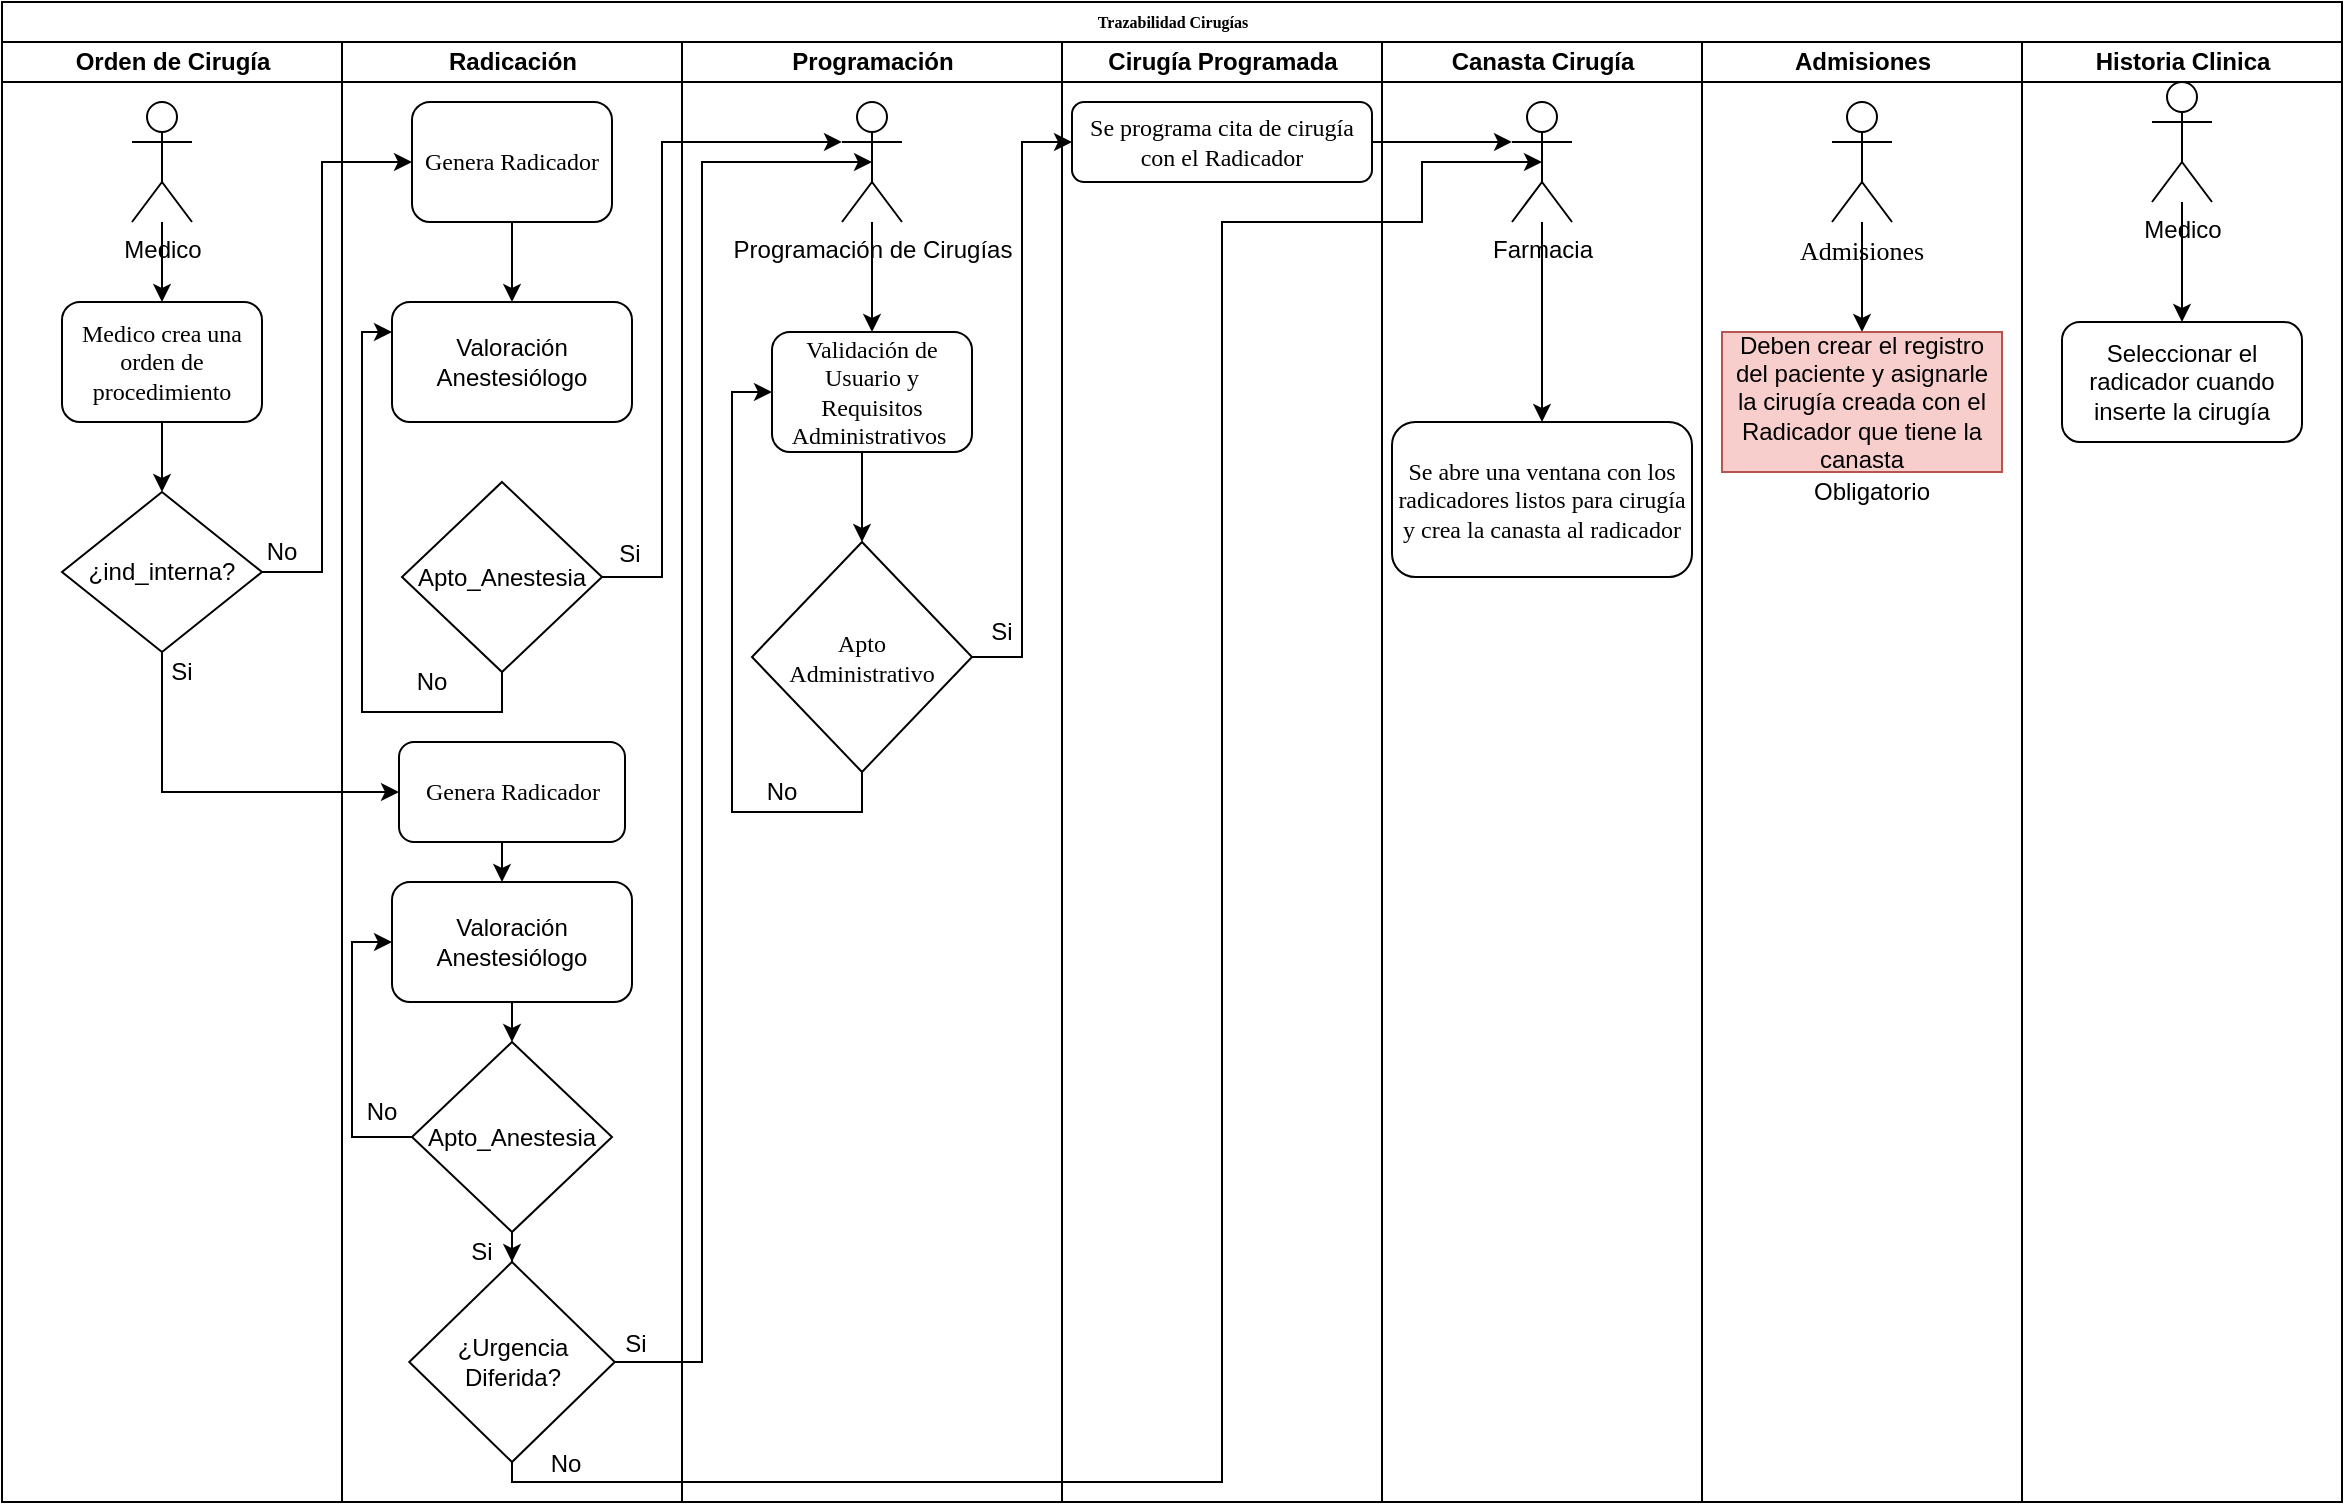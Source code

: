 <mxfile version="24.8.4">
  <diagram name="Page-1" id="74e2e168-ea6b-b213-b513-2b3c1d86103e">
    <mxGraphModel dx="947" dy="575" grid="1" gridSize="10" guides="1" tooltips="1" connect="1" arrows="1" fold="1" page="1" pageScale="1" pageWidth="1100" pageHeight="850" background="none" math="0" shadow="0">
      <root>
        <mxCell id="0" />
        <mxCell id="1" parent="0" />
        <mxCell id="77e6c97f196da883-1" value="Trazabilidad Cirugías" style="swimlane;html=1;childLayout=stackLayout;startSize=20;rounded=0;shadow=0;labelBackgroundColor=none;strokeWidth=1;fontFamily=Verdana;fontSize=8;align=center;" parent="1" vertex="1">
          <mxGeometry x="80" y="40" width="1170" height="750" as="geometry" />
        </mxCell>
        <mxCell id="77e6c97f196da883-2" value="Orden de Cirugía" style="swimlane;html=1;startSize=20;" parent="77e6c97f196da883-1" vertex="1">
          <mxGeometry y="20" width="170" height="730" as="geometry" />
        </mxCell>
        <mxCell id="L7PCwn_2ADVUuU102BkU-18" value="No" style="text;html=1;align=center;verticalAlign=middle;whiteSpace=wrap;rounded=0;" parent="77e6c97f196da883-2" vertex="1">
          <mxGeometry x="110" y="240" width="60" height="30" as="geometry" />
        </mxCell>
        <mxCell id="L7PCwn_2ADVUuU102BkU-53" value="Medico" style="shape=umlActor;verticalLabelPosition=bottom;verticalAlign=top;html=1;outlineConnect=0;" parent="77e6c97f196da883-2" vertex="1">
          <mxGeometry x="65" y="30" width="30" height="60" as="geometry" />
        </mxCell>
        <mxCell id="77e6c97f196da883-8" value="&lt;font style=&quot;font-size: 12px;&quot;&gt;Medico crea una orden de procedimiento&lt;/font&gt;" style="rounded=1;whiteSpace=wrap;html=1;shadow=0;labelBackgroundColor=none;strokeWidth=1;fontFamily=Verdana;fontSize=8;align=center;" parent="77e6c97f196da883-2" vertex="1">
          <mxGeometry x="30" y="130" width="100" height="60" as="geometry" />
        </mxCell>
        <mxCell id="L7PCwn_2ADVUuU102BkU-54" value="" style="edgeStyle=orthogonalEdgeStyle;rounded=0;orthogonalLoop=1;jettySize=auto;html=1;" parent="77e6c97f196da883-2" source="L7PCwn_2ADVUuU102BkU-53" target="77e6c97f196da883-8" edge="1">
          <mxGeometry relative="1" as="geometry" />
        </mxCell>
        <mxCell id="cLltMPZeHG3RYmDiKCV2-26" value="Si" style="text;html=1;align=center;verticalAlign=middle;whiteSpace=wrap;rounded=0;" vertex="1" parent="77e6c97f196da883-2">
          <mxGeometry x="70" y="300" width="40" height="30" as="geometry" />
        </mxCell>
        <mxCell id="77e6c97f196da883-3" value="Radicación" style="swimlane;html=1;startSize=20;" parent="77e6c97f196da883-1" vertex="1">
          <mxGeometry x="170" y="20" width="170" height="730" as="geometry" />
        </mxCell>
        <mxCell id="cLltMPZeHG3RYmDiKCV2-19" style="edgeStyle=orthogonalEdgeStyle;rounded=0;orthogonalLoop=1;jettySize=auto;html=1;exitX=0.5;exitY=1;exitDx=0;exitDy=0;entryX=0;entryY=0.5;entryDx=0;entryDy=0;" edge="1" parent="77e6c97f196da883-3" source="L7PCwn_2ADVUuU102BkU-1" target="cLltMPZeHG3RYmDiKCV2-18">
          <mxGeometry relative="1" as="geometry" />
        </mxCell>
        <mxCell id="L7PCwn_2ADVUuU102BkU-1" value="¿ind_interna?" style="rhombus;whiteSpace=wrap;html=1;" parent="77e6c97f196da883-3" vertex="1">
          <mxGeometry x="-140" y="225" width="100" height="80" as="geometry" />
        </mxCell>
        <mxCell id="L7PCwn_2ADVUuU102BkU-5" style="edgeStyle=orthogonalEdgeStyle;rounded=0;orthogonalLoop=1;jettySize=auto;html=1;exitX=1;exitY=0.5;exitDx=0;exitDy=0;entryX=0;entryY=0.5;entryDx=0;entryDy=0;" parent="77e6c97f196da883-3" source="L7PCwn_2ADVUuU102BkU-1" target="77e6c97f196da883-11" edge="1">
          <mxGeometry relative="1" as="geometry">
            <Array as="points">
              <mxPoint x="-10" y="265" />
              <mxPoint x="-10" y="60" />
            </Array>
          </mxGeometry>
        </mxCell>
        <mxCell id="L7PCwn_2ADVUuU102BkU-70" style="edgeStyle=orthogonalEdgeStyle;rounded=0;orthogonalLoop=1;jettySize=auto;html=1;exitX=0.5;exitY=1;exitDx=0;exitDy=0;entryX=0.5;entryY=0;entryDx=0;entryDy=0;" parent="77e6c97f196da883-3" source="77e6c97f196da883-11" target="L7PCwn_2ADVUuU102BkU-67" edge="1">
          <mxGeometry relative="1" as="geometry" />
        </mxCell>
        <mxCell id="77e6c97f196da883-11" value="&lt;font style=&quot;font-size: 12px;&quot;&gt;Genera Radicador&lt;/font&gt;" style="rounded=1;whiteSpace=wrap;html=1;shadow=0;labelBackgroundColor=none;strokeWidth=1;fontFamily=Verdana;fontSize=8;align=center;" parent="77e6c97f196da883-3" vertex="1">
          <mxGeometry x="35" y="30" width="100" height="60" as="geometry" />
        </mxCell>
        <mxCell id="L7PCwn_2ADVUuU102BkU-72" style="edgeStyle=orthogonalEdgeStyle;rounded=0;orthogonalLoop=1;jettySize=auto;html=1;exitX=0.5;exitY=1;exitDx=0;exitDy=0;entryX=0;entryY=0.25;entryDx=0;entryDy=0;" parent="77e6c97f196da883-3" source="L7PCwn_2ADVUuU102BkU-6" target="L7PCwn_2ADVUuU102BkU-67" edge="1">
          <mxGeometry relative="1" as="geometry">
            <Array as="points">
              <mxPoint x="80" y="335" />
              <mxPoint x="10" y="335" />
              <mxPoint x="10" y="145" />
            </Array>
          </mxGeometry>
        </mxCell>
        <mxCell id="L7PCwn_2ADVUuU102BkU-6" value="Apto_Anestesia" style="rhombus;whiteSpace=wrap;html=1;" parent="77e6c97f196da883-3" vertex="1">
          <mxGeometry x="30" y="220" width="100" height="95" as="geometry" />
        </mxCell>
        <mxCell id="L7PCwn_2ADVUuU102BkU-65" value="Si" style="text;html=1;align=center;verticalAlign=middle;whiteSpace=wrap;rounded=0;" parent="77e6c97f196da883-3" vertex="1">
          <mxGeometry x="124" y="241" width="40" height="30" as="geometry" />
        </mxCell>
        <mxCell id="L7PCwn_2ADVUuU102BkU-67" value="Valoración Anestesiólogo" style="rounded=1;whiteSpace=wrap;html=1;" parent="77e6c97f196da883-3" vertex="1">
          <mxGeometry x="25" y="130" width="120" height="60" as="geometry" />
        </mxCell>
        <mxCell id="L7PCwn_2ADVUuU102BkU-73" value="No" style="text;html=1;align=center;verticalAlign=middle;whiteSpace=wrap;rounded=0;" parent="77e6c97f196da883-3" vertex="1">
          <mxGeometry x="25" y="305" width="40" height="30" as="geometry" />
        </mxCell>
        <mxCell id="cLltMPZeHG3RYmDiKCV2-28" style="edgeStyle=orthogonalEdgeStyle;rounded=0;orthogonalLoop=1;jettySize=auto;html=1;exitX=0.5;exitY=1;exitDx=0;exitDy=0;" edge="1" parent="77e6c97f196da883-3" source="cLltMPZeHG3RYmDiKCV2-18" target="cLltMPZeHG3RYmDiKCV2-27">
          <mxGeometry relative="1" as="geometry">
            <Array as="points">
              <mxPoint x="80" y="390" />
            </Array>
          </mxGeometry>
        </mxCell>
        <mxCell id="cLltMPZeHG3RYmDiKCV2-18" value="&lt;font style=&quot;font-size: 12px;&quot;&gt;Genera Radicador&lt;/font&gt;" style="rounded=1;whiteSpace=wrap;html=1;shadow=0;labelBackgroundColor=none;strokeWidth=1;fontFamily=Verdana;fontSize=8;align=center;" vertex="1" parent="77e6c97f196da883-3">
          <mxGeometry x="28.5" y="350" width="113" height="50" as="geometry" />
        </mxCell>
        <mxCell id="cLltMPZeHG3RYmDiKCV2-37" style="edgeStyle=orthogonalEdgeStyle;rounded=0;orthogonalLoop=1;jettySize=auto;html=1;exitX=0.5;exitY=1;exitDx=0;exitDy=0;entryX=0.5;entryY=0;entryDx=0;entryDy=0;" edge="1" parent="77e6c97f196da883-3" source="cLltMPZeHG3RYmDiKCV2-27" target="cLltMPZeHG3RYmDiKCV2-29">
          <mxGeometry relative="1" as="geometry" />
        </mxCell>
        <mxCell id="cLltMPZeHG3RYmDiKCV2-27" value="Valoración Anestesiólogo" style="rounded=1;whiteSpace=wrap;html=1;" vertex="1" parent="77e6c97f196da883-3">
          <mxGeometry x="25" y="420" width="120" height="60" as="geometry" />
        </mxCell>
        <mxCell id="cLltMPZeHG3RYmDiKCV2-38" style="edgeStyle=orthogonalEdgeStyle;rounded=0;orthogonalLoop=1;jettySize=auto;html=1;exitX=0;exitY=0.5;exitDx=0;exitDy=0;entryX=0;entryY=0.5;entryDx=0;entryDy=0;" edge="1" parent="77e6c97f196da883-3" source="cLltMPZeHG3RYmDiKCV2-29" target="cLltMPZeHG3RYmDiKCV2-27">
          <mxGeometry relative="1" as="geometry" />
        </mxCell>
        <mxCell id="cLltMPZeHG3RYmDiKCV2-40" style="edgeStyle=orthogonalEdgeStyle;rounded=0;orthogonalLoop=1;jettySize=auto;html=1;exitX=0.5;exitY=1;exitDx=0;exitDy=0;" edge="1" parent="77e6c97f196da883-3" source="cLltMPZeHG3RYmDiKCV2-29" target="cLltMPZeHG3RYmDiKCV2-33">
          <mxGeometry relative="1" as="geometry" />
        </mxCell>
        <mxCell id="cLltMPZeHG3RYmDiKCV2-29" value="Apto_Anestesia" style="rhombus;whiteSpace=wrap;html=1;" vertex="1" parent="77e6c97f196da883-3">
          <mxGeometry x="35" y="500" width="100" height="95" as="geometry" />
        </mxCell>
        <mxCell id="cLltMPZeHG3RYmDiKCV2-32" value="No" style="text;html=1;align=center;verticalAlign=middle;whiteSpace=wrap;rounded=0;" vertex="1" parent="77e6c97f196da883-3">
          <mxGeometry y="520" width="40" height="30" as="geometry" />
        </mxCell>
        <mxCell id="cLltMPZeHG3RYmDiKCV2-33" value="¿Urgencia Diferida?" style="rhombus;whiteSpace=wrap;html=1;" vertex="1" parent="77e6c97f196da883-3">
          <mxGeometry x="33.63" y="610" width="102.75" height="100" as="geometry" />
        </mxCell>
        <mxCell id="cLltMPZeHG3RYmDiKCV2-41" value="Si" style="text;html=1;align=center;verticalAlign=middle;whiteSpace=wrap;rounded=0;" vertex="1" parent="77e6c97f196da883-3">
          <mxGeometry x="50.0" y="590" width="40" height="30" as="geometry" />
        </mxCell>
        <mxCell id="cLltMPZeHG3RYmDiKCV2-43" value="Si" style="text;html=1;align=center;verticalAlign=middle;whiteSpace=wrap;rounded=0;" vertex="1" parent="77e6c97f196da883-3">
          <mxGeometry x="127" y="636" width="40" height="30" as="geometry" />
        </mxCell>
        <mxCell id="cLltMPZeHG3RYmDiKCV2-46" value="No" style="text;html=1;align=center;verticalAlign=middle;whiteSpace=wrap;rounded=0;" vertex="1" parent="77e6c97f196da883-3">
          <mxGeometry x="95.38" y="701" width="33.62" height="20" as="geometry" />
        </mxCell>
        <mxCell id="77e6c97f196da883-4" value="Programación" style="swimlane;html=1;startSize=20;" parent="77e6c97f196da883-1" vertex="1">
          <mxGeometry x="340" y="20" width="190" height="730" as="geometry" />
        </mxCell>
        <mxCell id="L7PCwn_2ADVUuU102BkU-17" style="edgeStyle=orthogonalEdgeStyle;rounded=0;orthogonalLoop=1;jettySize=auto;html=1;exitX=0.5;exitY=1;exitDx=0;exitDy=0;entryX=0.5;entryY=0;entryDx=0;entryDy=0;" parent="77e6c97f196da883-4" source="77e6c97f196da883-12" target="77e6c97f196da883-16" edge="1">
          <mxGeometry relative="1" as="geometry">
            <Array as="points">
              <mxPoint x="90" y="205" />
            </Array>
          </mxGeometry>
        </mxCell>
        <mxCell id="77e6c97f196da883-12" value="&lt;font style=&quot;font-size: 12px;&quot;&gt;Validación de Usuario y Requisitos Administrativos&amp;nbsp;&lt;/font&gt;" style="rounded=1;whiteSpace=wrap;html=1;shadow=0;labelBackgroundColor=none;strokeWidth=1;fontFamily=Verdana;fontSize=8;align=center;" parent="77e6c97f196da883-4" vertex="1">
          <mxGeometry x="45" y="145" width="100" height="60" as="geometry" />
        </mxCell>
        <mxCell id="L7PCwn_2ADVUuU102BkU-74" style="edgeStyle=orthogonalEdgeStyle;rounded=0;orthogonalLoop=1;jettySize=auto;html=1;exitX=0.5;exitY=1;exitDx=0;exitDy=0;entryX=0;entryY=0.5;entryDx=0;entryDy=0;" parent="77e6c97f196da883-4" source="77e6c97f196da883-16" target="77e6c97f196da883-12" edge="1">
          <mxGeometry relative="1" as="geometry">
            <Array as="points">
              <mxPoint x="90" y="385" />
              <mxPoint x="25" y="385" />
              <mxPoint x="25" y="175" />
            </Array>
          </mxGeometry>
        </mxCell>
        <mxCell id="77e6c97f196da883-16" value="&lt;font style=&quot;font-size: 12px;&quot;&gt;Apto&lt;/font&gt;&lt;div&gt;&lt;font style=&quot;font-size: 12px;&quot;&gt;Administrativo&lt;/font&gt;&lt;/div&gt;" style="rhombus;whiteSpace=wrap;html=1;rounded=0;shadow=0;labelBackgroundColor=none;strokeWidth=1;fontFamily=Verdana;fontSize=8;align=center;" parent="77e6c97f196da883-4" vertex="1">
          <mxGeometry x="35" y="250" width="110" height="115" as="geometry" />
        </mxCell>
        <mxCell id="L7PCwn_2ADVUuU102BkU-26" value="Si" style="text;html=1;align=center;verticalAlign=middle;whiteSpace=wrap;rounded=0;" parent="77e6c97f196da883-4" vertex="1">
          <mxGeometry x="130" y="280" width="60" height="30" as="geometry" />
        </mxCell>
        <mxCell id="L7PCwn_2ADVUuU102BkU-59" style="edgeStyle=orthogonalEdgeStyle;rounded=0;orthogonalLoop=1;jettySize=auto;html=1;" parent="77e6c97f196da883-4" source="L7PCwn_2ADVUuU102BkU-56" target="77e6c97f196da883-12" edge="1">
          <mxGeometry relative="1" as="geometry" />
        </mxCell>
        <mxCell id="L7PCwn_2ADVUuU102BkU-56" value="Programación de Cirugías" style="shape=umlActor;verticalLabelPosition=bottom;verticalAlign=top;html=1;outlineConnect=0;" parent="77e6c97f196da883-4" vertex="1">
          <mxGeometry x="80" y="30" width="30" height="60" as="geometry" />
        </mxCell>
        <mxCell id="L7PCwn_2ADVUuU102BkU-75" value="No" style="text;html=1;align=center;verticalAlign=middle;whiteSpace=wrap;rounded=0;" parent="77e6c97f196da883-4" vertex="1">
          <mxGeometry x="30" y="360" width="40" height="30" as="geometry" />
        </mxCell>
        <mxCell id="77e6c97f196da883-5" value="Cirugía Programada" style="swimlane;html=1;startSize=20;" parent="77e6c97f196da883-1" vertex="1">
          <mxGeometry x="530" y="20" width="160" height="730" as="geometry" />
        </mxCell>
        <mxCell id="77e6c97f196da883-17" value="&lt;font style=&quot;font-size: 12px;&quot;&gt;Se programa cita de cirugía con el Radicador&lt;/font&gt;" style="rounded=1;whiteSpace=wrap;html=1;shadow=0;labelBackgroundColor=none;strokeWidth=1;fontFamily=Verdana;fontSize=8;align=center;" parent="77e6c97f196da883-5" vertex="1">
          <mxGeometry x="5" y="30" width="150" height="40" as="geometry" />
        </mxCell>
        <mxCell id="L7PCwn_2ADVUuU102BkU-23" style="edgeStyle=orthogonalEdgeStyle;rounded=0;orthogonalLoop=1;jettySize=auto;html=1;exitX=1;exitY=0.5;exitDx=0;exitDy=0;entryX=0;entryY=0.5;entryDx=0;entryDy=0;" parent="77e6c97f196da883-1" source="77e6c97f196da883-16" target="77e6c97f196da883-17" edge="1">
          <mxGeometry relative="1" as="geometry" />
        </mxCell>
        <mxCell id="77e6c97f196da883-6" value="Canasta Cirugía" style="swimlane;html=1;startSize=20;" parent="77e6c97f196da883-1" vertex="1">
          <mxGeometry x="690" y="20" width="160" height="730" as="geometry" />
        </mxCell>
        <mxCell id="cLltMPZeHG3RYmDiKCV2-17" style="edgeStyle=orthogonalEdgeStyle;rounded=0;orthogonalLoop=1;jettySize=auto;html=1;" edge="1" parent="77e6c97f196da883-6" source="cLltMPZeHG3RYmDiKCV2-12" target="cLltMPZeHG3RYmDiKCV2-2">
          <mxGeometry relative="1" as="geometry" />
        </mxCell>
        <mxCell id="cLltMPZeHG3RYmDiKCV2-12" value="Farmacia" style="shape=umlActor;verticalLabelPosition=bottom;verticalAlign=top;html=1;outlineConnect=0;" vertex="1" parent="77e6c97f196da883-6">
          <mxGeometry x="65" y="30" width="30" height="60" as="geometry" />
        </mxCell>
        <mxCell id="cLltMPZeHG3RYmDiKCV2-2" value="&lt;span style=&quot;font-size: 12px;&quot;&gt;Se abre una ventana con los radicadores listos para cirugía y crea la canasta al radicador&lt;/span&gt;" style="rounded=1;whiteSpace=wrap;html=1;shadow=0;labelBackgroundColor=none;strokeWidth=1;fontFamily=Verdana;fontSize=8;align=center;" vertex="1" parent="77e6c97f196da883-6">
          <mxGeometry x="5" y="190" width="150" height="77.5" as="geometry" />
        </mxCell>
        <mxCell id="77e6c97f196da883-7" value="Admisiones" style="swimlane;html=1;startSize=20;" parent="77e6c97f196da883-1" vertex="1">
          <mxGeometry x="850" y="20" width="160" height="730" as="geometry" />
        </mxCell>
        <mxCell id="L7PCwn_2ADVUuU102BkU-45" style="edgeStyle=orthogonalEdgeStyle;rounded=0;orthogonalLoop=1;jettySize=auto;html=1;" parent="77e6c97f196da883-7" source="L7PCwn_2ADVUuU102BkU-37" target="L7PCwn_2ADVUuU102BkU-44" edge="1">
          <mxGeometry relative="1" as="geometry" />
        </mxCell>
        <mxCell id="L7PCwn_2ADVUuU102BkU-37" value="Admisiones" style="shape=umlActor;verticalLabelPosition=bottom;verticalAlign=top;html=1;outlineConnect=0;fontSize=13;fontFamily=Verdana;fillColor=default;align=center;whiteSpace=wrap;" parent="77e6c97f196da883-7" vertex="1">
          <mxGeometry x="65" y="30" width="30" height="60" as="geometry" />
        </mxCell>
        <mxCell id="L7PCwn_2ADVUuU102BkU-44" value="Deben crear el registro del paciente y asignarle la cirugía creada con el Radicador que tiene la canasta" style="rounded=0;whiteSpace=wrap;html=1;fillColor=#f8cecc;strokeColor=#b85450;" parent="77e6c97f196da883-7" vertex="1">
          <mxGeometry x="10" y="145" width="140" height="70" as="geometry" />
        </mxCell>
        <mxCell id="cLltMPZeHG3RYmDiKCV2-1" value="Obligatorio" style="text;html=1;align=center;verticalAlign=middle;whiteSpace=wrap;rounded=0;" vertex="1" parent="77e6c97f196da883-7">
          <mxGeometry x="70" y="215" width="30" height="20" as="geometry" />
        </mxCell>
        <mxCell id="L7PCwn_2ADVUuU102BkU-35" value="Historia Clinica" style="swimlane;html=1;startSize=20;" parent="77e6c97f196da883-1" vertex="1">
          <mxGeometry x="1010" y="20" width="160" height="730" as="geometry" />
        </mxCell>
        <mxCell id="cLltMPZeHG3RYmDiKCV2-23" style="edgeStyle=orthogonalEdgeStyle;rounded=0;orthogonalLoop=1;jettySize=auto;html=1;entryX=0.5;entryY=0;entryDx=0;entryDy=0;" edge="1" parent="L7PCwn_2ADVUuU102BkU-35" source="L7PCwn_2ADVUuU102BkU-50" target="cLltMPZeHG3RYmDiKCV2-22">
          <mxGeometry relative="1" as="geometry" />
        </mxCell>
        <mxCell id="L7PCwn_2ADVUuU102BkU-50" value="Medico" style="shape=umlActor;verticalLabelPosition=bottom;verticalAlign=top;html=1;outlineConnect=0;" parent="L7PCwn_2ADVUuU102BkU-35" vertex="1">
          <mxGeometry x="65" y="20" width="30" height="60" as="geometry" />
        </mxCell>
        <mxCell id="cLltMPZeHG3RYmDiKCV2-22" value="Seleccionar el radicador cuando inserte la cirugía" style="rounded=1;whiteSpace=wrap;html=1;" vertex="1" parent="L7PCwn_2ADVUuU102BkU-35">
          <mxGeometry x="20" y="140" width="120" height="60" as="geometry" />
        </mxCell>
        <mxCell id="L7PCwn_2ADVUuU102BkU-3" style="edgeStyle=orthogonalEdgeStyle;rounded=0;orthogonalLoop=1;jettySize=auto;html=1;exitX=0.5;exitY=1;exitDx=0;exitDy=0;entryX=0.5;entryY=0;entryDx=0;entryDy=0;" parent="77e6c97f196da883-1" source="77e6c97f196da883-8" target="L7PCwn_2ADVUuU102BkU-1" edge="1">
          <mxGeometry relative="1" as="geometry" />
        </mxCell>
        <mxCell id="L7PCwn_2ADVUuU102BkU-71" style="edgeStyle=orthogonalEdgeStyle;rounded=0;orthogonalLoop=1;jettySize=auto;html=1;exitX=1;exitY=0.5;exitDx=0;exitDy=0;entryX=0;entryY=0.333;entryDx=0;entryDy=0;entryPerimeter=0;" parent="77e6c97f196da883-1" source="L7PCwn_2ADVUuU102BkU-6" target="L7PCwn_2ADVUuU102BkU-56" edge="1">
          <mxGeometry relative="1" as="geometry">
            <Array as="points">
              <mxPoint x="330" y="288" />
              <mxPoint x="330" y="70" />
            </Array>
          </mxGeometry>
        </mxCell>
        <mxCell id="cLltMPZeHG3RYmDiKCV2-42" style="edgeStyle=orthogonalEdgeStyle;rounded=0;orthogonalLoop=1;jettySize=auto;html=1;exitX=1;exitY=0.5;exitDx=0;exitDy=0;entryX=0.5;entryY=0.5;entryDx=0;entryDy=0;entryPerimeter=0;" edge="1" parent="77e6c97f196da883-1" source="cLltMPZeHG3RYmDiKCV2-33" target="L7PCwn_2ADVUuU102BkU-56">
          <mxGeometry relative="1" as="geometry">
            <Array as="points">
              <mxPoint x="350" y="680" />
              <mxPoint x="350" y="80" />
            </Array>
          </mxGeometry>
        </mxCell>
        <mxCell id="cLltMPZeHG3RYmDiKCV2-50" style="edgeStyle=orthogonalEdgeStyle;rounded=0;orthogonalLoop=1;jettySize=auto;html=1;exitX=0.5;exitY=1;exitDx=0;exitDy=0;entryX=0.5;entryY=0.5;entryDx=0;entryDy=0;entryPerimeter=0;" edge="1" parent="77e6c97f196da883-1" source="cLltMPZeHG3RYmDiKCV2-33" target="cLltMPZeHG3RYmDiKCV2-12">
          <mxGeometry relative="1" as="geometry">
            <Array as="points">
              <mxPoint x="255" y="740" />
              <mxPoint x="610" y="740" />
              <mxPoint x="610" y="110" />
              <mxPoint x="710" y="110" />
              <mxPoint x="710" y="80" />
            </Array>
          </mxGeometry>
        </mxCell>
        <mxCell id="cLltMPZeHG3RYmDiKCV2-51" style="edgeStyle=orthogonalEdgeStyle;rounded=0;orthogonalLoop=1;jettySize=auto;html=1;exitX=1;exitY=0.5;exitDx=0;exitDy=0;entryX=0;entryY=0.333;entryDx=0;entryDy=0;entryPerimeter=0;" edge="1" parent="77e6c97f196da883-1" source="77e6c97f196da883-17" target="cLltMPZeHG3RYmDiKCV2-12">
          <mxGeometry relative="1" as="geometry" />
        </mxCell>
      </root>
    </mxGraphModel>
  </diagram>
</mxfile>
